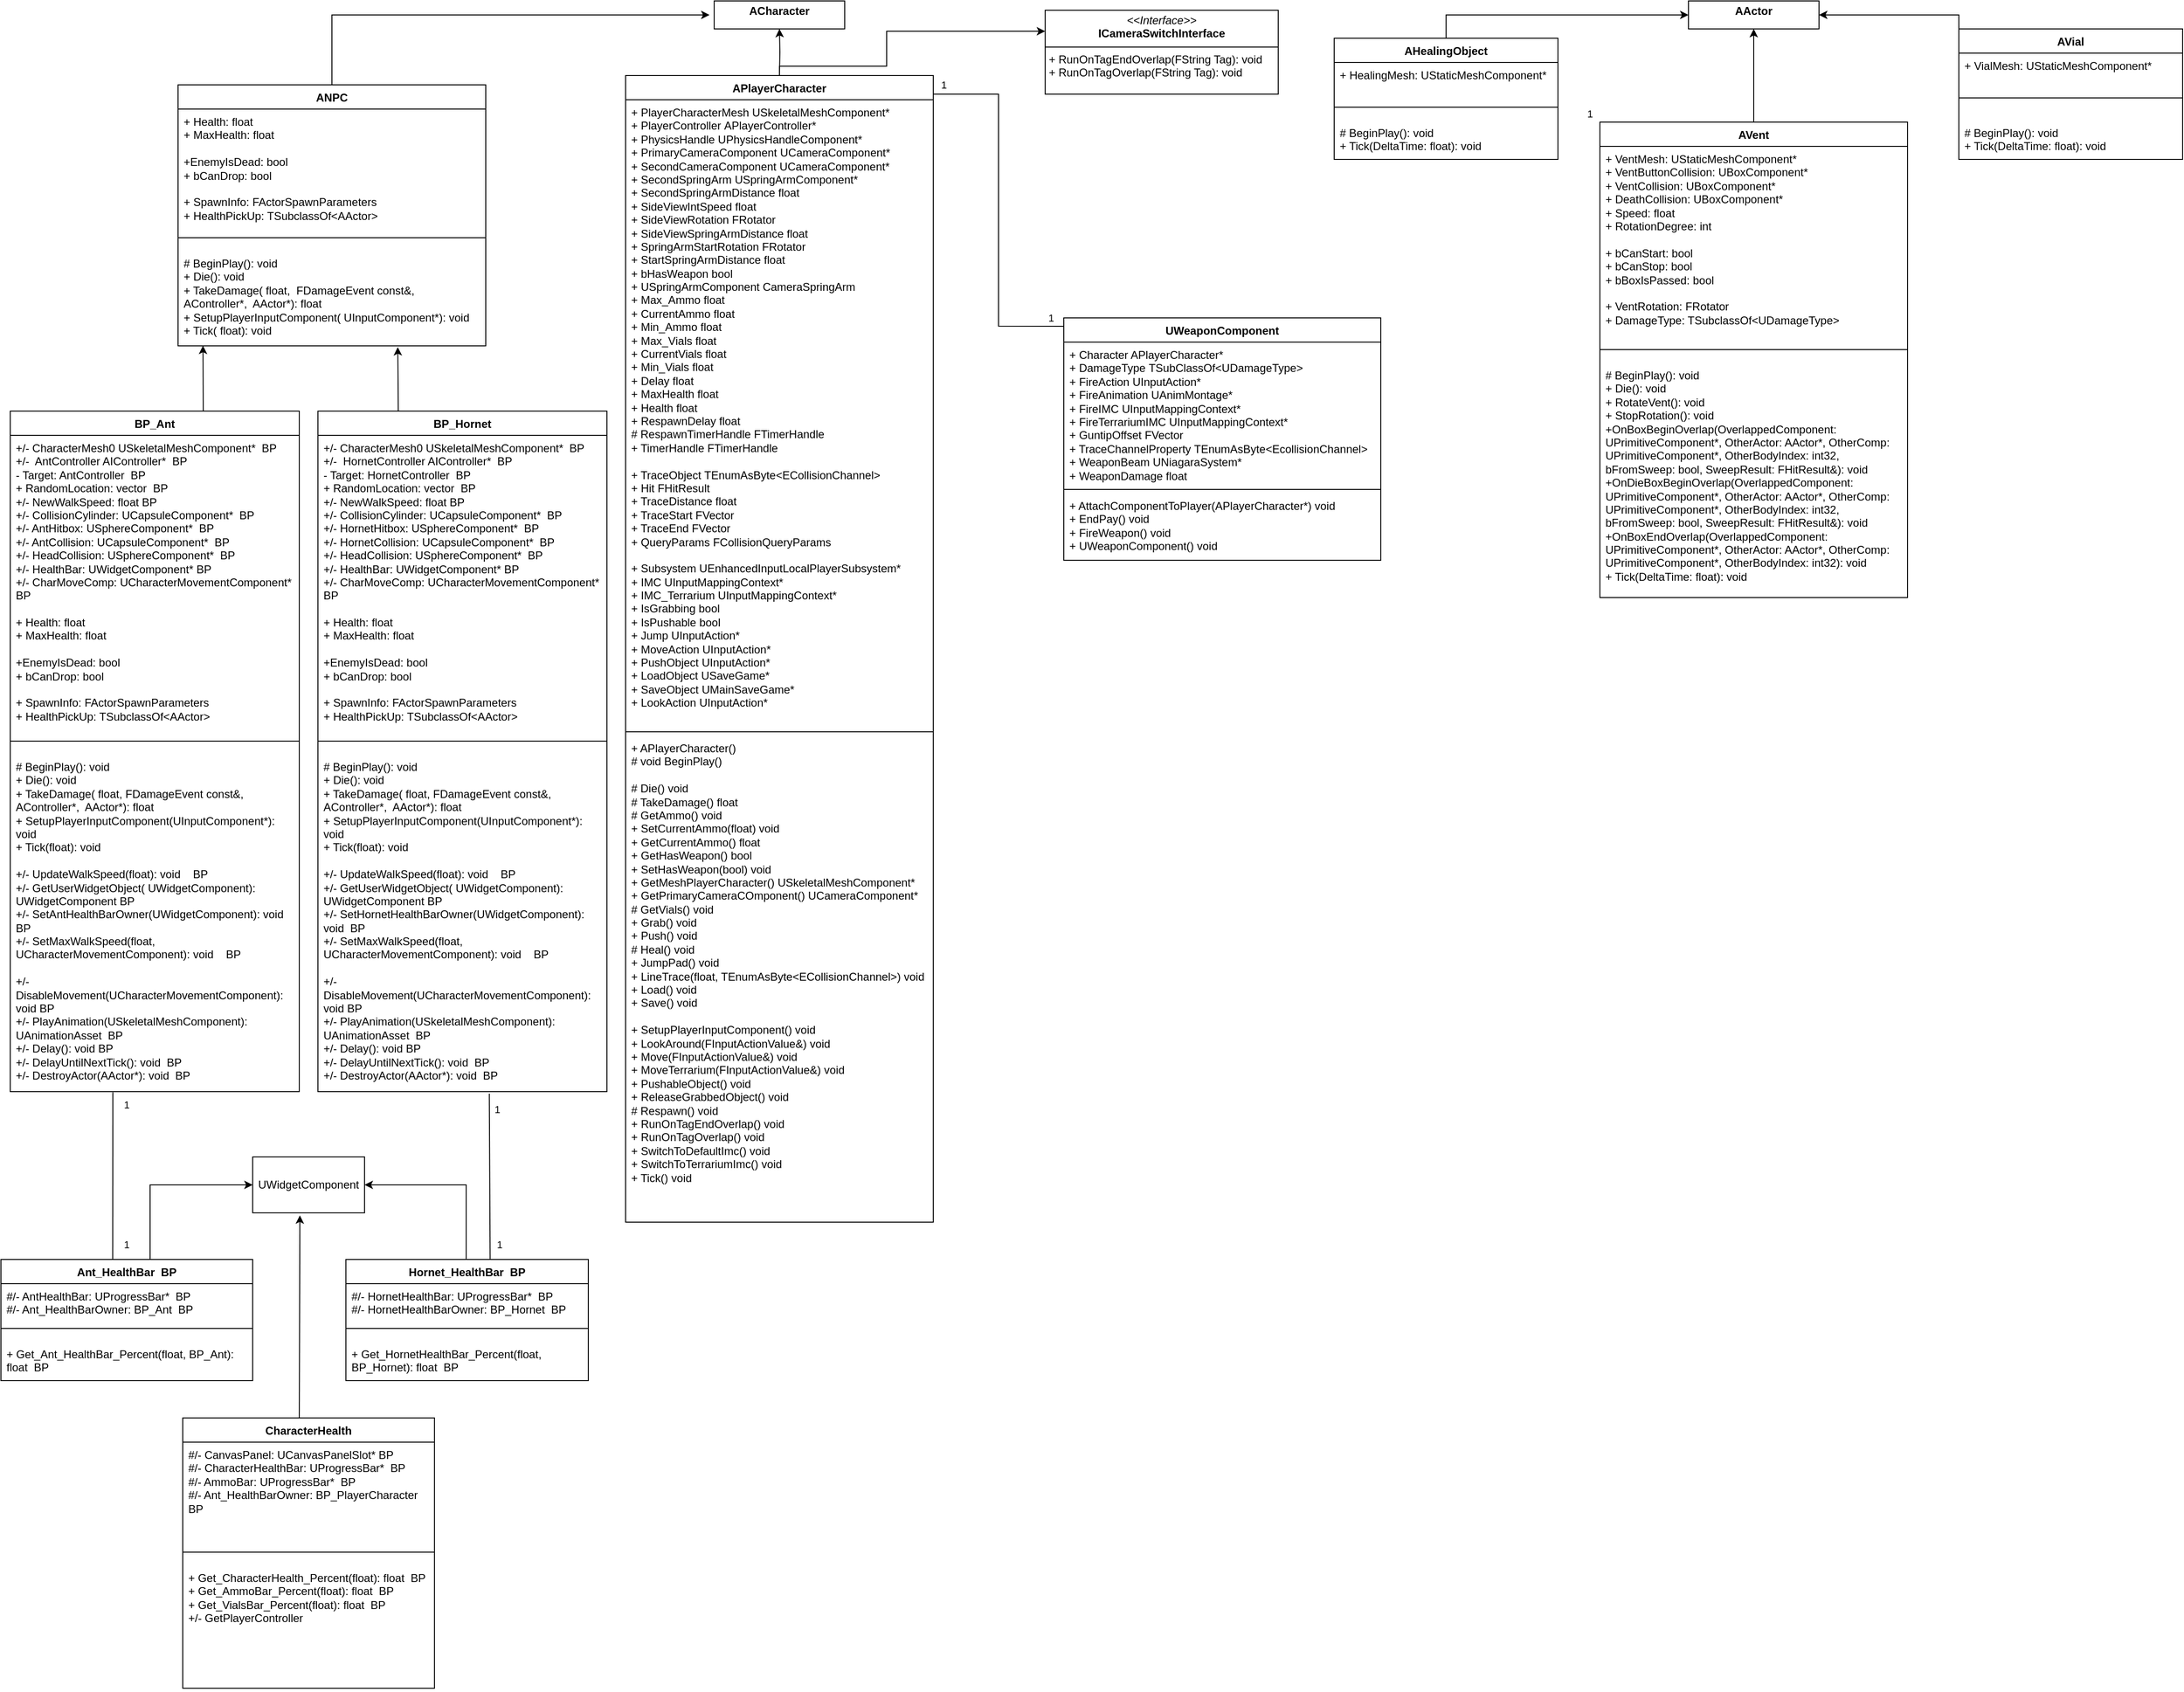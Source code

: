 <mxfile version="24.4.0" type="github">
  <diagram name="Page-1" id="zdgaAKbWMqd8TMpTbGGf">
    <mxGraphModel dx="1105" dy="603" grid="1" gridSize="10" guides="1" tooltips="1" connect="1" arrows="1" fold="1" page="1" pageScale="1" pageWidth="2000" pageHeight="4000" math="0" shadow="0">
      <root>
        <mxCell id="0" />
        <mxCell id="1" parent="0" />
        <mxCell id="l-8PWlTFrOlijLcWu4DZ-17" style="edgeStyle=orthogonalEdgeStyle;rounded=0;orthogonalLoop=1;jettySize=auto;html=1;entryX=0.5;entryY=1;entryDx=0;entryDy=0;" parent="1" target="l-8PWlTFrOlijLcWu4DZ-18" edge="1">
          <mxGeometry relative="1" as="geometry">
            <mxPoint x="890" y="100" as="targetPoint" />
            <Array as="points" />
            <mxPoint x="835" y="120" as="sourcePoint" />
          </mxGeometry>
        </mxCell>
        <mxCell id="l-8PWlTFrOlijLcWu4DZ-6" value="UWeaponComponent" style="swimlane;fontStyle=1;align=center;verticalAlign=top;childLayout=stackLayout;horizontal=1;startSize=26;horizontalStack=0;resizeParent=1;resizeParentMax=0;resizeLast=0;collapsible=1;marginBottom=0;whiteSpace=wrap;html=1;" parent="1" vertex="1">
          <mxGeometry x="1140" y="380" width="340" height="260" as="geometry" />
        </mxCell>
        <mxCell id="l-8PWlTFrOlijLcWu4DZ-7" value="+ Character APlayerCharacter*&amp;nbsp;&lt;div&gt;+ DamageType&amp;nbsp;&lt;span style=&quot;background-color: initial;&quot;&gt;TSubClassOf&amp;lt;UDamageType&amp;gt;&lt;/span&gt;&lt;span style=&quot;background-color: initial;&quot;&gt;&amp;nbsp;&lt;/span&gt;&lt;/div&gt;&lt;div&gt;+ FireAction UInputAction*&amp;nbsp;&lt;br&gt;&lt;div&gt;+ FireAnimation&amp;nbsp;&lt;span style=&quot;background-color: initial;&quot;&gt;UAnimMontage*&lt;/span&gt;&lt;span style=&quot;background-color: initial;&quot;&gt;&amp;nbsp;&lt;/span&gt;&lt;/div&gt;&lt;/div&gt;&lt;div&gt;+ FireIMC&amp;nbsp;&lt;span style=&quot;background-color: initial;&quot;&gt;UInputMappingContext*&lt;/span&gt;&lt;span style=&quot;background-color: initial;&quot;&gt;&amp;nbsp;&lt;/span&gt;&lt;/div&gt;&lt;div&gt;+ FireTerrariumIMC&amp;nbsp;&lt;span style=&quot;background-color: initial;&quot;&gt;UInputMappingContext*&lt;/span&gt;&lt;span style=&quot;background-color: initial;&quot;&gt;&amp;nbsp;&lt;/span&gt;&lt;/div&gt;&lt;div&gt;+ GuntipOffset&amp;nbsp;&lt;span style=&quot;background-color: initial;&quot;&gt;FVector&lt;/span&gt;&lt;span style=&quot;background-color: initial;&quot;&gt;&amp;nbsp;&lt;/span&gt;&lt;/div&gt;&lt;div&gt;+ TraceChannelProperty&amp;nbsp;&lt;span style=&quot;background-color: initial;&quot;&gt;TEnumAsByte&amp;lt;EcollisionChannel&amp;gt;&lt;/span&gt;&lt;span style=&quot;background-color: initial;&quot;&gt;&amp;nbsp;&lt;/span&gt;&lt;/div&gt;&lt;div&gt;+ WeaponBeam&amp;nbsp;&lt;span style=&quot;background-color: initial;&quot;&gt;UNiagaraSystem*&lt;/span&gt;&lt;/div&gt;&lt;div&gt;+ WeaponDamage&amp;nbsp;&lt;span style=&quot;background-color: initial;&quot;&gt;float&lt;/span&gt;&lt;/div&gt;" style="text;strokeColor=none;fillColor=none;align=left;verticalAlign=top;spacingLeft=4;spacingRight=4;overflow=hidden;rotatable=0;points=[[0,0.5],[1,0.5]];portConstraint=eastwest;whiteSpace=wrap;html=1;" parent="l-8PWlTFrOlijLcWu4DZ-6" vertex="1">
          <mxGeometry y="26" width="340" height="154" as="geometry" />
        </mxCell>
        <mxCell id="l-8PWlTFrOlijLcWu4DZ-8" value="" style="line;strokeWidth=1;fillColor=none;align=left;verticalAlign=middle;spacingTop=-1;spacingLeft=3;spacingRight=3;rotatable=0;labelPosition=right;points=[];portConstraint=eastwest;strokeColor=inherit;" parent="l-8PWlTFrOlijLcWu4DZ-6" vertex="1">
          <mxGeometry y="180" width="340" height="8" as="geometry" />
        </mxCell>
        <mxCell id="l-8PWlTFrOlijLcWu4DZ-9" value="+ AttachComponentToPlayer(APlayerCharacter*) void&amp;nbsp;&lt;div&gt;+ EndPay()&amp;nbsp;&lt;span style=&quot;background-color: initial;&quot;&gt;void&lt;/span&gt;&lt;span style=&quot;background-color: initial;&quot;&gt;&amp;nbsp;&lt;/span&gt;&lt;/div&gt;&lt;div&gt;+ FireWeapon()&amp;nbsp;&lt;span style=&quot;background-color: initial;&quot;&gt;void&lt;/span&gt;&lt;span style=&quot;background-color: initial;&quot;&gt;&amp;nbsp;&lt;/span&gt;&lt;/div&gt;&lt;div&gt;+ UWeaponComponent()&lt;span style=&quot;background-color: initial;&quot;&gt;&amp;nbsp;&lt;/span&gt;&lt;span style=&quot;background-color: initial;&quot;&gt;void&lt;/span&gt;&lt;/div&gt;" style="text;strokeColor=none;fillColor=none;align=left;verticalAlign=top;spacingLeft=4;spacingRight=4;overflow=hidden;rotatable=0;points=[[0,0.5],[1,0.5]];portConstraint=eastwest;whiteSpace=wrap;html=1;" parent="l-8PWlTFrOlijLcWu4DZ-6" vertex="1">
          <mxGeometry y="188" width="340" height="72" as="geometry" />
        </mxCell>
        <mxCell id="l-8PWlTFrOlijLcWu4DZ-10" style="edgeStyle=orthogonalEdgeStyle;rounded=0;orthogonalLoop=1;jettySize=auto;html=1;endArrow=none;endFill=0;" parent="1" edge="1">
          <mxGeometry relative="1" as="geometry">
            <mxPoint x="1140" y="388.947" as="sourcePoint" />
            <mxPoint x="1000" y="130" as="targetPoint" />
            <Array as="points">
              <mxPoint x="1070" y="389" />
              <mxPoint x="1070" y="140" />
              <mxPoint x="1000" y="140" />
            </Array>
          </mxGeometry>
        </mxCell>
        <mxCell id="l-8PWlTFrOlijLcWu4DZ-11" value="1" style="edgeLabel;html=1;align=center;verticalAlign=middle;resizable=0;points=[];" parent="l-8PWlTFrOlijLcWu4DZ-10" vertex="1" connectable="0">
          <mxGeometry x="-0.93" y="3" relative="1" as="geometry">
            <mxPoint y="-12" as="offset" />
          </mxGeometry>
        </mxCell>
        <mxCell id="l-8PWlTFrOlijLcWu4DZ-12" value="1" style="edgeLabel;html=1;align=center;verticalAlign=middle;resizable=0;points=[];" parent="l-8PWlTFrOlijLcWu4DZ-10" vertex="1" connectable="0">
          <mxGeometry x="0.914" y="2" relative="1" as="geometry">
            <mxPoint x="3" y="-12" as="offset" />
          </mxGeometry>
        </mxCell>
        <mxCell id="l-8PWlTFrOlijLcWu4DZ-15" value="&lt;p style=&quot;margin:0px;margin-top:4px;text-align:center;&quot;&gt;&lt;i&gt;&amp;lt;&amp;lt;Interface&amp;gt;&amp;gt;&lt;/i&gt;&lt;br&gt;&lt;b&gt;ICameraSwitchInterface&lt;/b&gt;&lt;/p&gt;&lt;hr size=&quot;1&quot; style=&quot;border-style:solid;&quot;&gt;&lt;p style=&quot;margin:0px;margin-left:4px;&quot;&gt;+ RunOnTagEndOverlap(FString Tag): void&lt;br&gt;+ RunOnTagOverlap(FString Tag): void&lt;/p&gt;" style="verticalAlign=top;align=left;overflow=fill;html=1;whiteSpace=wrap;" parent="1" vertex="1">
          <mxGeometry x="1120" y="50" width="250" height="90" as="geometry" />
        </mxCell>
        <mxCell id="l-8PWlTFrOlijLcWu4DZ-18" value="&lt;p style=&quot;margin:0px;margin-top:4px;text-align:center;&quot;&gt;&lt;b&gt;ACharacter&lt;/b&gt;&lt;/p&gt;&lt;div style=&quot;height:2px;&quot;&gt;&lt;/div&gt;" style="verticalAlign=top;align=left;overflow=fill;html=1;whiteSpace=wrap;" parent="1" vertex="1">
          <mxGeometry x="765" y="40" width="140" height="30" as="geometry" />
        </mxCell>
        <mxCell id="l-8PWlTFrOlijLcWu4DZ-13" style="edgeStyle=orthogonalEdgeStyle;rounded=0;orthogonalLoop=1;jettySize=auto;html=1;entryX=0;entryY=0.25;entryDx=0;entryDy=0;exitX=0.5;exitY=0;exitDx=0;exitDy=0;" parent="1" target="l-8PWlTFrOlijLcWu4DZ-15" edge="1">
          <mxGeometry relative="1" as="geometry">
            <mxPoint x="1150" y="720" as="targetPoint" />
            <Array as="points">
              <mxPoint x="835" y="110" />
              <mxPoint x="950" y="110" />
              <mxPoint x="950" y="73" />
            </Array>
            <mxPoint x="835" y="120" as="sourcePoint" />
          </mxGeometry>
        </mxCell>
        <mxCell id="J19v4T6y1fvecI04w9pI-1" value="ANPC" style="swimlane;fontStyle=1;align=center;verticalAlign=top;childLayout=stackLayout;horizontal=1;startSize=26;horizontalStack=0;resizeParent=1;resizeParentMax=0;resizeLast=0;collapsible=1;marginBottom=0;whiteSpace=wrap;html=1;" parent="1" vertex="1">
          <mxGeometry x="190" y="130" width="330" height="280" as="geometry" />
        </mxCell>
        <mxCell id="J19v4T6y1fvecI04w9pI-2" value="&lt;div&gt;&lt;span style=&quot;background-color: initial;&quot;&gt;+ Health: float&lt;/span&gt;&lt;br&gt;&lt;/div&gt;&lt;div&gt;+ Max&lt;span style=&quot;background-color: initial;&quot;&gt;Health: float&lt;/span&gt;&lt;/div&gt;&lt;div&gt;&lt;br&gt;&lt;/div&gt;&lt;div&gt;+EnemyIsDead: bool&lt;/div&gt;&lt;div&gt;+ bCanDrop: bool&lt;/div&gt;&lt;div&gt;&lt;br&gt;&lt;/div&gt;&lt;div&gt;&lt;span style=&quot;background-color: initial;&quot;&gt;+ SpawnInfo: FActorSpawnParameters&lt;/span&gt;&lt;br&gt;&lt;/div&gt;&lt;div&gt;&lt;span style=&quot;background-color: initial;&quot;&gt;+ HealthPickUp: TSubclassOf&amp;lt;AActor&amp;gt;&amp;nbsp;&lt;/span&gt;&lt;br&gt;&lt;/div&gt;&lt;div&gt;&lt;span style=&quot;background-color: initial;&quot;&gt;&lt;br&gt;&lt;/span&gt;&lt;/div&gt;&lt;div&gt;&lt;br&gt;&lt;/div&gt;" style="text;strokeColor=none;fillColor=none;align=left;verticalAlign=top;spacingLeft=4;spacingRight=4;overflow=hidden;rotatable=0;points=[[0,0.5],[1,0.5]];portConstraint=eastwest;whiteSpace=wrap;html=1;" parent="J19v4T6y1fvecI04w9pI-1" vertex="1">
          <mxGeometry y="26" width="330" height="124" as="geometry" />
        </mxCell>
        <mxCell id="J19v4T6y1fvecI04w9pI-3" value="" style="line;strokeWidth=1;fillColor=none;align=left;verticalAlign=middle;spacingTop=-1;spacingLeft=3;spacingRight=3;rotatable=0;labelPosition=right;points=[];portConstraint=eastwest;strokeColor=inherit;" parent="J19v4T6y1fvecI04w9pI-1" vertex="1">
          <mxGeometry y="150" width="330" height="28" as="geometry" />
        </mxCell>
        <mxCell id="J19v4T6y1fvecI04w9pI-4" value="&lt;div&gt;&lt;span style=&quot;background-color: initial;&quot;&gt;# BeginPlay(): void&lt;/span&gt;&lt;/div&gt;&lt;div&gt;+ Die(): void&lt;/div&gt;&lt;div&gt;+ TakeDamage( float,&amp;nbsp; FDamageEvent const&amp;amp;,&amp;nbsp; AController*,&amp;nbsp; AActor*): float&lt;/div&gt;&lt;div&gt;+ SetupPlayerInputComponent( UInputComponent*): void&lt;/div&gt;&lt;div&gt;+ Tick( float): void&lt;/div&gt;&lt;div&gt;&lt;br&gt;&lt;/div&gt;" style="text;strokeColor=none;fillColor=none;align=left;verticalAlign=top;spacingLeft=4;spacingRight=4;overflow=hidden;rotatable=0;points=[[0,0.5],[1,0.5]];portConstraint=eastwest;whiteSpace=wrap;html=1;" parent="J19v4T6y1fvecI04w9pI-1" vertex="1">
          <mxGeometry y="178" width="330" height="102" as="geometry" />
        </mxCell>
        <mxCell id="J19v4T6y1fvecI04w9pI-6" value="" style="endArrow=classic;html=1;rounded=0;exitX=0.5;exitY=0;exitDx=0;exitDy=0;" parent="1" source="J19v4T6y1fvecI04w9pI-1" edge="1">
          <mxGeometry width="50" height="50" relative="1" as="geometry">
            <mxPoint x="530" y="100" as="sourcePoint" />
            <mxPoint x="760" y="55" as="targetPoint" />
            <Array as="points">
              <mxPoint x="355" y="55" />
            </Array>
          </mxGeometry>
        </mxCell>
        <mxCell id="J19v4T6y1fvecI04w9pI-8" value="&lt;p style=&quot;margin:0px;margin-top:4px;text-align:center;&quot;&gt;&lt;b&gt;AActor&lt;/b&gt;&lt;/p&gt;" style="verticalAlign=top;align=left;overflow=fill;html=1;whiteSpace=wrap;" parent="1" vertex="1">
          <mxGeometry x="1810" y="40" width="140" height="30" as="geometry" />
        </mxCell>
        <mxCell id="J19v4T6y1fvecI04w9pI-10" value="AVent" style="swimlane;fontStyle=1;align=center;verticalAlign=top;childLayout=stackLayout;horizontal=1;startSize=26;horizontalStack=0;resizeParent=1;resizeParentMax=0;resizeLast=0;collapsible=1;marginBottom=0;whiteSpace=wrap;html=1;" parent="1" vertex="1">
          <mxGeometry x="1715" y="170" width="330" height="510" as="geometry" />
        </mxCell>
        <mxCell id="J19v4T6y1fvecI04w9pI-11" value="&lt;div&gt;&lt;span style=&quot;background-color: initial;&quot;&gt;+ VentMesh:&amp;nbsp;&lt;/span&gt;&lt;span style=&quot;background-color: initial;&quot;&gt;UStaticMeshComponent*&lt;/span&gt;&lt;/div&gt;&lt;div&gt;&lt;span style=&quot;background-color: initial;&quot;&gt;+ VentButtonCollision:&amp;nbsp;&lt;/span&gt;&lt;span style=&quot;background-color: initial;&quot;&gt;UBoxComponent*&lt;/span&gt;&lt;/div&gt;&lt;div&gt;&lt;span style=&quot;background-color: initial;&quot;&gt;+ VentCollision:&amp;nbsp;&lt;/span&gt;&lt;span style=&quot;background-color: initial;&quot;&gt;UBoxComponent*&lt;/span&gt;&lt;span style=&quot;background-color: initial;&quot;&gt;&lt;br&gt;&lt;/span&gt;&lt;/div&gt;&lt;div&gt;&lt;span style=&quot;background-color: initial;&quot;&gt;+ DeathCollision:&amp;nbsp;&lt;/span&gt;&lt;span style=&quot;background-color: initial;&quot;&gt;UBoxComponent*&lt;/span&gt;&lt;/div&gt;&lt;div&gt;+ Speed&lt;span style=&quot;background-color: initial;&quot;&gt;: float&lt;/span&gt;&lt;/div&gt;&lt;div&gt;&lt;span style=&quot;background-color: initial;&quot;&gt;+ RotationDegree: int&lt;/span&gt;&lt;/div&gt;&lt;div&gt;&lt;br&gt;&lt;/div&gt;&lt;div&gt;+ bCanStart: bool&lt;/div&gt;&lt;div&gt;+ bCanStop: bool&lt;/div&gt;&lt;div&gt;+ bBoxIsPassed: bool&lt;br&gt;&lt;/div&gt;&lt;div&gt;&lt;br&gt;&lt;/div&gt;&lt;div&gt;+ VentRotation: FRotator&lt;/div&gt;&lt;div&gt;+ DamageType: TSubclassOf&amp;lt;UDamageType&amp;gt;&amp;nbsp;&lt;/div&gt;&lt;div&gt;&lt;br&gt;&lt;/div&gt;" style="text;strokeColor=none;fillColor=none;align=left;verticalAlign=top;spacingLeft=4;spacingRight=4;overflow=hidden;rotatable=0;points=[[0,0.5],[1,0.5]];portConstraint=eastwest;whiteSpace=wrap;html=1;" parent="J19v4T6y1fvecI04w9pI-10" vertex="1">
          <mxGeometry y="26" width="330" height="204" as="geometry" />
        </mxCell>
        <mxCell id="J19v4T6y1fvecI04w9pI-12" value="" style="line;strokeWidth=1;fillColor=none;align=left;verticalAlign=middle;spacingTop=-1;spacingLeft=3;spacingRight=3;rotatable=0;labelPosition=right;points=[];portConstraint=eastwest;strokeColor=inherit;" parent="J19v4T6y1fvecI04w9pI-10" vertex="1">
          <mxGeometry y="230" width="330" height="28" as="geometry" />
        </mxCell>
        <mxCell id="J19v4T6y1fvecI04w9pI-13" value="&lt;div&gt;&lt;span style=&quot;background-color: initial;&quot;&gt;# BeginPlay(): void&lt;/span&gt;&lt;/div&gt;&lt;div&gt;+ Die(): void&lt;/div&gt;&lt;div&gt;+ RotateVent(): void&lt;br&gt;&lt;/div&gt;&lt;div&gt;+ StopRotation(): void&lt;br&gt;&lt;/div&gt;&lt;div&gt;+OnBoxBeginOverlap(OverlappedComponent: UPrimitiveComponent*, OtherActor: AActor*, OtherComp: UPrimitiveComponent*, OtherBodyIndex: int32, bFromSweep: bool, SweepResult: FHitResult&amp;amp;): void&lt;/div&gt;&lt;div&gt;+OnDieBoxBeginOverlap(OverlappedComponent: UPrimitiveComponent*, OtherActor: AActor*, OtherComp: UPrimitiveComponent*, OtherBodyIndex: int32, bFromSweep: bool, SweepResult: FHitResult&amp;amp;): void&lt;br&gt;&lt;/div&gt;&lt;div&gt;+OnBoxEndOverlap(OverlappedComponent: UPrimitiveComponent*, OtherActor: AActor*, OtherComp: UPrimitiveComponent*, OtherBodyIndex: int32): void&lt;br&gt;&lt;/div&gt;&lt;div&gt;+ Tick(DeltaTime: float): void&lt;/div&gt;" style="text;strokeColor=none;fillColor=none;align=left;verticalAlign=top;spacingLeft=4;spacingRight=4;overflow=hidden;rotatable=0;points=[[0,0.5],[1,0.5]];portConstraint=eastwest;whiteSpace=wrap;html=1;" parent="J19v4T6y1fvecI04w9pI-10" vertex="1">
          <mxGeometry y="258" width="330" height="252" as="geometry" />
        </mxCell>
        <mxCell id="J19v4T6y1fvecI04w9pI-14" value="" style="endArrow=classic;html=1;rounded=0;entryX=0.5;entryY=1;entryDx=0;entryDy=0;exitX=0.5;exitY=0;exitDx=0;exitDy=0;" parent="1" source="J19v4T6y1fvecI04w9pI-10" target="J19v4T6y1fvecI04w9pI-8" edge="1">
          <mxGeometry width="50" height="50" relative="1" as="geometry">
            <mxPoint x="1790" y="120" as="sourcePoint" />
            <mxPoint x="940" y="420" as="targetPoint" />
          </mxGeometry>
        </mxCell>
        <mxCell id="J19v4T6y1fvecI04w9pI-15" value="" style="endArrow=classic;html=1;rounded=0;entryX=0;entryY=0.5;entryDx=0;entryDy=0;exitX=0.5;exitY=0;exitDx=0;exitDy=0;" parent="1" source="J19v4T6y1fvecI04w9pI-17" target="J19v4T6y1fvecI04w9pI-8" edge="1">
          <mxGeometry width="50" height="50" relative="1" as="geometry">
            <mxPoint x="1570" y="160" as="sourcePoint" />
            <mxPoint x="1740" y="310" as="targetPoint" />
            <Array as="points">
              <mxPoint x="1550" y="55" />
            </Array>
          </mxGeometry>
        </mxCell>
        <mxCell id="J19v4T6y1fvecI04w9pI-17" value="AHealingObject" style="swimlane;fontStyle=1;align=center;verticalAlign=top;childLayout=stackLayout;horizontal=1;startSize=26;horizontalStack=0;resizeParent=1;resizeParentMax=0;resizeLast=0;collapsible=1;marginBottom=0;whiteSpace=wrap;html=1;" parent="1" vertex="1">
          <mxGeometry x="1430" y="80" width="240" height="130" as="geometry" />
        </mxCell>
        <mxCell id="J19v4T6y1fvecI04w9pI-18" value="&lt;div&gt;&lt;span style=&quot;background-color: initial;&quot;&gt;+ HealingMesh:&amp;nbsp;&lt;/span&gt;&lt;span style=&quot;background-color: initial;&quot;&gt;UStaticMeshComponent*&lt;/span&gt;&lt;/div&gt;&lt;div&gt;&lt;span style=&quot;background-color: initial;&quot;&gt;&amp;nbsp;&lt;/span&gt;&lt;/div&gt;&lt;div&gt;&lt;br&gt;&lt;/div&gt;&lt;div&gt;&lt;br&gt;&lt;/div&gt;" style="text;strokeColor=none;fillColor=none;align=left;verticalAlign=top;spacingLeft=4;spacingRight=4;overflow=hidden;rotatable=0;points=[[0,0.5],[1,0.5]];portConstraint=eastwest;whiteSpace=wrap;html=1;" parent="J19v4T6y1fvecI04w9pI-17" vertex="1">
          <mxGeometry y="26" width="240" height="34" as="geometry" />
        </mxCell>
        <mxCell id="J19v4T6y1fvecI04w9pI-19" value="" style="line;strokeWidth=1;fillColor=none;align=left;verticalAlign=middle;spacingTop=-1;spacingLeft=3;spacingRight=3;rotatable=0;labelPosition=right;points=[];portConstraint=eastwest;strokeColor=inherit;" parent="J19v4T6y1fvecI04w9pI-17" vertex="1">
          <mxGeometry y="60" width="240" height="28" as="geometry" />
        </mxCell>
        <mxCell id="J19v4T6y1fvecI04w9pI-20" value="&lt;div&gt;&lt;span style=&quot;background-color: initial;&quot;&gt;# BeginPlay(): void&lt;/span&gt;&lt;/div&gt;&lt;div&gt;+ Tick(DeltaTime: float): void&lt;/div&gt;" style="text;strokeColor=none;fillColor=none;align=left;verticalAlign=top;spacingLeft=4;spacingRight=4;overflow=hidden;rotatable=0;points=[[0,0.5],[1,0.5]];portConstraint=eastwest;whiteSpace=wrap;html=1;" parent="J19v4T6y1fvecI04w9pI-17" vertex="1">
          <mxGeometry y="88" width="240" height="42" as="geometry" />
        </mxCell>
        <mxCell id="J19v4T6y1fvecI04w9pI-22" value="1" style="edgeLabel;html=1;align=center;verticalAlign=middle;resizable=0;points=[];" parent="1" vertex="1" connectable="0">
          <mxGeometry x="1630.005" y="240.002" as="geometry">
            <mxPoint x="74" y="-79" as="offset" />
          </mxGeometry>
        </mxCell>
        <mxCell id="rLvogrCwxNl-othwZs6G-1" value="AVial" style="swimlane;fontStyle=1;align=center;verticalAlign=top;childLayout=stackLayout;horizontal=1;startSize=26;horizontalStack=0;resizeParent=1;resizeParentMax=0;resizeLast=0;collapsible=1;marginBottom=0;whiteSpace=wrap;html=1;" parent="1" vertex="1">
          <mxGeometry x="2100" y="70" width="240" height="140" as="geometry" />
        </mxCell>
        <mxCell id="rLvogrCwxNl-othwZs6G-2" value="&lt;div&gt;&lt;span style=&quot;background-color: initial;&quot;&gt;+ VialMesh:&amp;nbsp;&lt;/span&gt;&lt;span style=&quot;background-color: initial;&quot;&gt;UStaticMeshComponent*&lt;/span&gt;&lt;/div&gt;&lt;div&gt;&lt;span style=&quot;background-color: initial;&quot;&gt;&amp;nbsp;&lt;/span&gt;&lt;/div&gt;&lt;div&gt;&lt;br&gt;&lt;/div&gt;&lt;div&gt;&lt;br&gt;&lt;/div&gt;" style="text;strokeColor=none;fillColor=none;align=left;verticalAlign=top;spacingLeft=4;spacingRight=4;overflow=hidden;rotatable=0;points=[[0,0.5],[1,0.5]];portConstraint=eastwest;whiteSpace=wrap;html=1;" parent="rLvogrCwxNl-othwZs6G-1" vertex="1">
          <mxGeometry y="26" width="240" height="24" as="geometry" />
        </mxCell>
        <mxCell id="rLvogrCwxNl-othwZs6G-3" value="" style="line;strokeWidth=1;fillColor=none;align=left;verticalAlign=middle;spacingTop=-1;spacingLeft=3;spacingRight=3;rotatable=0;labelPosition=right;points=[];portConstraint=eastwest;strokeColor=inherit;" parent="rLvogrCwxNl-othwZs6G-1" vertex="1">
          <mxGeometry y="50" width="240" height="48" as="geometry" />
        </mxCell>
        <mxCell id="rLvogrCwxNl-othwZs6G-4" value="&lt;div&gt;&lt;span style=&quot;background-color: initial;&quot;&gt;# BeginPlay(): void&lt;/span&gt;&lt;/div&gt;&lt;div&gt;+ Tick(DeltaTime: float): void&lt;/div&gt;" style="text;strokeColor=none;fillColor=none;align=left;verticalAlign=top;spacingLeft=4;spacingRight=4;overflow=hidden;rotatable=0;points=[[0,0.5],[1,0.5]];portConstraint=eastwest;whiteSpace=wrap;html=1;" parent="rLvogrCwxNl-othwZs6G-1" vertex="1">
          <mxGeometry y="98" width="240" height="42" as="geometry" />
        </mxCell>
        <mxCell id="rLvogrCwxNl-othwZs6G-5" value="" style="endArrow=classic;html=1;rounded=0;entryX=1;entryY=0.5;entryDx=0;entryDy=0;exitX=0;exitY=0;exitDx=0;exitDy=0;" parent="1" source="rLvogrCwxNl-othwZs6G-1" target="J19v4T6y1fvecI04w9pI-8" edge="1">
          <mxGeometry width="50" height="50" relative="1" as="geometry">
            <mxPoint x="2000" y="67.5" as="sourcePoint" />
            <mxPoint x="2260" y="42.5" as="targetPoint" />
            <Array as="points">
              <mxPoint x="2100" y="55" />
            </Array>
          </mxGeometry>
        </mxCell>
        <mxCell id="ZGs6x3_PHytGy2VI0v85-1" value="APlayerCharacter" style="swimlane;fontStyle=1;align=center;verticalAlign=top;childLayout=stackLayout;horizontal=1;startSize=26;horizontalStack=0;resizeParent=1;resizeParentMax=0;resizeLast=0;collapsible=1;marginBottom=0;whiteSpace=wrap;html=1;" parent="1" vertex="1">
          <mxGeometry x="670" y="120" width="330" height="1230" as="geometry" />
        </mxCell>
        <mxCell id="ZGs6x3_PHytGy2VI0v85-2" value="&lt;div&gt;&lt;span style=&quot;background-color: initial;&quot;&gt;+ PlayerCharacterMesh&amp;nbsp;&lt;/span&gt;&lt;span style=&quot;background-color: initial;&quot;&gt;USkeletalMeshComponent*&lt;/span&gt;&lt;span style=&quot;background-color: initial;&quot;&gt;&amp;nbsp;&lt;/span&gt;&lt;/div&gt;&lt;div&gt;&lt;span style=&quot;background-color: initial;&quot;&gt;+ PlayerController&amp;nbsp;&lt;/span&gt;&lt;span style=&quot;background-color: initial;&quot;&gt;APlayerController*&lt;/span&gt;&lt;span style=&quot;background-color: initial;&quot;&gt;&amp;nbsp;&lt;/span&gt;&lt;/div&gt;&lt;div&gt;+ PhysicsHandle&amp;nbsp;&lt;span style=&quot;background-color: initial;&quot;&gt;UPhysicsHandleComponent*&lt;/span&gt;&lt;span style=&quot;background-color: initial;&quot;&gt;&amp;nbsp;&lt;/span&gt;&lt;/div&gt;&lt;div&gt;+ PrimaryCameraComponent&amp;nbsp;&lt;span style=&quot;background-color: initial;&quot;&gt;UCameraComponent*&lt;/span&gt;&lt;span style=&quot;background-color: initial;&quot;&gt;&amp;nbsp;&lt;/span&gt;&lt;/div&gt;&lt;div&gt;+ SecondCameraComponent&amp;nbsp;&lt;span style=&quot;background-color: initial;&quot;&gt;UCameraComponent*&lt;/span&gt;&lt;span style=&quot;background-color: initial;&quot;&gt;&amp;nbsp;&lt;/span&gt;&lt;/div&gt;&lt;div&gt;+ SecondSpringArm&amp;nbsp;&lt;span style=&quot;background-color: initial;&quot;&gt;USpringArmComponent*&lt;/span&gt;&lt;span style=&quot;background-color: initial;&quot;&gt;&amp;nbsp;&lt;/span&gt;&lt;/div&gt;&lt;div&gt;+ SecondSpringArmDistance float&lt;/div&gt;&lt;div&gt;+ SideViewIntSpeed float&lt;/div&gt;&lt;div&gt;+ SideViewRotation FRotator&lt;/div&gt;&lt;div&gt;+ SideViewSpringArmDistance float&lt;/div&gt;&lt;div&gt;+ SpringArmStartRotation FRotator&lt;/div&gt;&lt;div&gt;+ StartSpringArmDistance float&lt;/div&gt;&lt;span style=&quot;background-color: initial;&quot;&gt;+ bHasWeapon bool&lt;/span&gt;&lt;div&gt;+ USpringArmComponent CameraSpringArm&lt;/div&gt;&lt;div&gt;+ Max_Ammo float&lt;/div&gt;&lt;div&gt;+ CurrentAmmo float&lt;/div&gt;&lt;div&gt;+ Min_Ammo float&lt;/div&gt;&lt;div&gt;&lt;div&gt;+ Max_Vials float&lt;/div&gt;&lt;div&gt;+ CurrentVials float&lt;/div&gt;&lt;/div&gt;&lt;div&gt;+ Min_Vials float&lt;/div&gt;&lt;div&gt;+ Delay float&lt;/div&gt;&lt;div&gt;+ MaxHealth float&lt;/div&gt;&lt;div&gt;+ Health float&lt;/div&gt;&lt;div&gt;+ RespawnDelay float&lt;/div&gt;&lt;div&gt;# RespawnTimerHandle&amp;nbsp;&lt;span style=&quot;background-color: initial;&quot;&gt;FTimerHandle&lt;/span&gt;&lt;/div&gt;&lt;div&gt;+ TimerHandle&amp;nbsp;&lt;span style=&quot;background-color: initial;&quot;&gt;FTimerHandle&lt;/span&gt;&lt;span style=&quot;background-color: initial;&quot;&gt;&amp;nbsp;&lt;/span&gt;&lt;/div&gt;&lt;div&gt;&lt;br&gt;&lt;/div&gt;&lt;div&gt;+ TraceObject&amp;nbsp;&lt;span style=&quot;background-color: initial;&quot;&gt;TEnumAsByte&amp;lt;ECollisionChannel&amp;gt;&lt;/span&gt;&lt;/div&gt;&lt;div&gt;+ Hit&amp;nbsp;&lt;span style=&quot;background-color: initial;&quot;&gt;FHitResult&lt;/span&gt;&lt;span style=&quot;background-color: initial;&quot;&gt;&amp;nbsp;&lt;/span&gt;&lt;/div&gt;&lt;div&gt;+ TraceDistance&amp;nbsp;&lt;span style=&quot;background-color: initial;&quot;&gt;float&lt;/span&gt;&lt;span style=&quot;background-color: initial;&quot;&gt;&amp;nbsp;&lt;/span&gt;&lt;/div&gt;&lt;div&gt;+ TraceStart&amp;nbsp;&lt;span style=&quot;background-color: initial;&quot;&gt;FVector&lt;/span&gt;&lt;span style=&quot;background-color: initial;&quot;&gt;&amp;nbsp;&lt;/span&gt;&lt;/div&gt;&lt;div&gt;+ TraceEnd&amp;nbsp;&lt;span style=&quot;background-color: initial;&quot;&gt;FVector&lt;/span&gt;&lt;span style=&quot;background-color: initial;&quot;&gt;&amp;nbsp;&lt;/span&gt;&lt;/div&gt;&lt;div&gt;+ QueryParams&amp;nbsp;&lt;span style=&quot;background-color: initial;&quot;&gt;FCollisionQueryParams&lt;/span&gt;&lt;span style=&quot;background-color: initial;&quot;&gt;&amp;nbsp;&lt;/span&gt;&lt;/div&gt;&lt;div&gt;&lt;br&gt;&lt;/div&gt;&lt;div&gt;+ Subsystem U&lt;span style=&quot;background-color: initial;&quot;&gt;EnhancedInputLocalPlayerSubsystem*&lt;/span&gt;&lt;span style=&quot;background-color: initial;&quot;&gt;&amp;nbsp;&lt;/span&gt;&lt;/div&gt;&lt;div&gt;+ IMC&amp;nbsp;&lt;span style=&quot;background-color: initial;&quot;&gt;UInputMappingContext*&lt;/span&gt;&lt;span style=&quot;background-color: initial;&quot;&gt;&amp;nbsp;&lt;/span&gt;&lt;/div&gt;&lt;div&gt;+ IMC_Terrarium&lt;span style=&quot;background-color: initial;&quot;&gt;&amp;nbsp;&lt;/span&gt;&lt;span style=&quot;background-color: initial;&quot;&gt;UInputMappingContext*&lt;/span&gt;&lt;span style=&quot;background-color: initial;&quot;&gt;&amp;nbsp;&lt;/span&gt;&lt;/div&gt;&lt;div&gt;+ IsGrabbing&amp;nbsp;&lt;span style=&quot;background-color: initial;&quot;&gt;bool&lt;/span&gt;&lt;span style=&quot;background-color: initial;&quot;&gt;&amp;nbsp;&lt;/span&gt;&lt;/div&gt;&lt;div&gt;+ IsPushable&amp;nbsp;&lt;span style=&quot;background-color: initial;&quot;&gt;bool&lt;/span&gt;&lt;span style=&quot;background-color: initial;&quot;&gt;&amp;nbsp;&lt;/span&gt;&lt;/div&gt;&lt;div&gt;+ Jump&amp;nbsp;&lt;span style=&quot;background-color: initial;&quot;&gt;UInputAction*&lt;/span&gt;&lt;span style=&quot;background-color: initial;&quot;&gt;&amp;nbsp;&lt;/span&gt;&lt;/div&gt;&lt;div&gt;+ MoveAction&amp;nbsp;&lt;span style=&quot;background-color: initial;&quot;&gt;UInputAction*&lt;/span&gt;&lt;span style=&quot;background-color: initial;&quot;&gt;&amp;nbsp;&lt;/span&gt;&lt;/div&gt;&lt;div&gt;+ PushObject&amp;nbsp;&lt;span style=&quot;background-color: initial;&quot;&gt;UInputAction*&lt;/span&gt;&lt;span style=&quot;background-color: initial;&quot;&gt;&amp;nbsp;&lt;/span&gt;&lt;/div&gt;&lt;div&gt;+ LoadObject&amp;nbsp;&lt;span style=&quot;background-color: initial;&quot;&gt;USaveGame*&lt;/span&gt;&lt;span style=&quot;background-color: initial;&quot;&gt;&amp;nbsp;&lt;/span&gt;&lt;/div&gt;&lt;div&gt;+ SaveObject&amp;nbsp;&lt;span style=&quot;background-color: initial;&quot;&gt;UMainSaveGame*&lt;/span&gt;&lt;span style=&quot;background-color: initial;&quot;&gt;&amp;nbsp;&lt;/span&gt;&lt;/div&gt;&lt;div&gt;+ LookAction&lt;span style=&quot;background-color: initial;&quot;&gt;&amp;nbsp;&lt;/span&gt;&lt;span style=&quot;background-color: initial;&quot;&gt;UInputAction*&lt;/span&gt;&lt;span style=&quot;background-color: initial;&quot;&gt;&amp;nbsp;&lt;/span&gt;&lt;/div&gt;&lt;div&gt;&lt;br&gt;&lt;/div&gt;" style="text;strokeColor=none;fillColor=none;align=left;verticalAlign=top;spacingLeft=4;spacingRight=4;overflow=hidden;rotatable=0;points=[[0,0.5],[1,0.5]];portConstraint=eastwest;whiteSpace=wrap;html=1;" parent="ZGs6x3_PHytGy2VI0v85-1" vertex="1">
          <mxGeometry y="26" width="330" height="674" as="geometry" />
        </mxCell>
        <mxCell id="ZGs6x3_PHytGy2VI0v85-3" value="" style="line;strokeWidth=1;fillColor=none;align=left;verticalAlign=middle;spacingTop=-1;spacingLeft=3;spacingRight=3;rotatable=0;labelPosition=right;points=[];portConstraint=eastwest;strokeColor=inherit;" parent="ZGs6x3_PHytGy2VI0v85-1" vertex="1">
          <mxGeometry y="700" width="330" height="8" as="geometry" />
        </mxCell>
        <mxCell id="ZGs6x3_PHytGy2VI0v85-4" value="&lt;div&gt;+ APlayerCharacter()&lt;/div&gt;&lt;div&gt;# void BeginPlay()&lt;/div&gt;&lt;div&gt;&lt;br&gt;&lt;/div&gt;&lt;div&gt;# Die()&amp;nbsp;&lt;span style=&quot;background-color: initial;&quot;&gt;void&lt;/span&gt;&lt;span style=&quot;background-color: initial;&quot;&gt;&amp;nbsp;&lt;/span&gt;&lt;/div&gt;&lt;div&gt;# TakeDamage()&amp;nbsp;&lt;span style=&quot;background-color: initial;&quot;&gt;float&lt;/span&gt;&lt;span style=&quot;background-color: initial;&quot;&gt;&amp;nbsp;&lt;/span&gt;&lt;/div&gt;&lt;div&gt;# GetAmmo()&amp;nbsp;&lt;span style=&quot;background-color: initial;&quot;&gt;void&lt;/span&gt;&lt;span style=&quot;background-color: initial;&quot;&gt;&amp;nbsp;&lt;/span&gt;&lt;/div&gt;&lt;div&gt;&lt;span style=&quot;background-color: initial;&quot;&gt;+ SetCurrentAmmo(float) void&lt;/span&gt;&lt;/div&gt;&lt;div&gt;&lt;span style=&quot;background-color: initial;&quot;&gt;+ GetCurrentAmmo() float&lt;/span&gt;&lt;/div&gt;&lt;div&gt;+ GetHasWeapon()&amp;nbsp;&lt;span style=&quot;background-color: initial;&quot;&gt;bool&lt;/span&gt;&lt;span style=&quot;background-color: initial;&quot;&gt;&amp;nbsp;&lt;/span&gt;&lt;/div&gt;&lt;div&gt;+ SetHasWeapon(bool)&amp;nbsp;&lt;span style=&quot;background-color: initial;&quot;&gt;void&lt;/span&gt;&lt;span style=&quot;background-color: initial;&quot;&gt;&amp;nbsp;&lt;/span&gt;&lt;/div&gt;&lt;div&gt;+ GetMeshPlayerCharacter()&amp;nbsp;&lt;span style=&quot;background-color: initial;&quot;&gt;USkeletalMeshComponent*&lt;/span&gt;&lt;span style=&quot;background-color: initial;&quot;&gt;&amp;nbsp;&lt;/span&gt;&lt;/div&gt;&lt;div&gt;+ GetPrimaryCameraCOmponent()&amp;nbsp;&lt;span style=&quot;background-color: initial;&quot;&gt;UCameraComponent*&lt;/span&gt;&lt;span style=&quot;background-color: initial;&quot;&gt;&amp;nbsp;&lt;/span&gt;&lt;/div&gt;&lt;div&gt;# GetVials()&amp;nbsp;&lt;span style=&quot;background-color: initial;&quot;&gt;void&lt;/span&gt;&lt;span style=&quot;background-color: initial;&quot;&gt;&amp;nbsp;&lt;/span&gt;&lt;/div&gt;&lt;div&gt;+ Grab()&amp;nbsp;&lt;span style=&quot;background-color: initial;&quot;&gt;void&lt;/span&gt;&lt;span style=&quot;background-color: initial;&quot;&gt;&amp;nbsp;&lt;/span&gt;&lt;/div&gt;&lt;div&gt;+ Push()&amp;nbsp;&lt;span style=&quot;background-color: initial;&quot;&gt;void&lt;/span&gt;&lt;span style=&quot;background-color: initial;&quot;&gt;&amp;nbsp;&lt;/span&gt;&lt;/div&gt;&lt;div&gt;# Heal()&amp;nbsp;&lt;span style=&quot;background-color: initial;&quot;&gt;void&lt;/span&gt;&lt;span style=&quot;background-color: initial;&quot;&gt;&amp;nbsp;&lt;/span&gt;&lt;/div&gt;&lt;div&gt;+ JumpPad()&amp;nbsp;&lt;span style=&quot;background-color: initial;&quot;&gt;void&lt;/span&gt;&lt;span style=&quot;background-color: initial;&quot;&gt;&amp;nbsp;&lt;/span&gt;&lt;/div&gt;&lt;div&gt;+ LineTrace(float, TEnumAsByte&amp;lt;ECollisionChannel&amp;gt;)&amp;nbsp;&lt;span style=&quot;background-color: initial;&quot;&gt;void&lt;/span&gt;&lt;span style=&quot;background-color: initial;&quot;&gt;&amp;nbsp;&lt;/span&gt;&lt;/div&gt;&lt;div&gt;+ Load()&amp;nbsp;&lt;span style=&quot;background-color: initial;&quot;&gt;void&lt;/span&gt;&lt;span style=&quot;background-color: initial;&quot;&gt;&amp;nbsp;&lt;/span&gt;&lt;/div&gt;&lt;div&gt;+ Save()&amp;nbsp;&lt;span style=&quot;background-color: initial;&quot;&gt;void&lt;/span&gt;&lt;span style=&quot;background-color: initial;&quot;&gt;&amp;nbsp;&lt;/span&gt;&lt;/div&gt;&lt;div&gt;&lt;br&gt;&lt;/div&gt;&lt;div&gt;+ SetupPlayerInputComponent()&amp;nbsp;&lt;span style=&quot;background-color: initial;&quot;&gt;void&lt;/span&gt;&lt;/div&gt;&lt;div&gt;+ LookAround(FInputActionValue&amp;amp;)&amp;nbsp;&lt;span style=&quot;background-color: initial;&quot;&gt;void&lt;/span&gt;&lt;span style=&quot;background-color: initial;&quot;&gt;&amp;nbsp;&lt;/span&gt;&lt;/div&gt;&lt;div&gt;+ Move(FInputActionValue&amp;amp;)&amp;nbsp;&lt;span style=&quot;background-color: initial;&quot;&gt;void&lt;/span&gt;&lt;span style=&quot;background-color: initial;&quot;&gt;&amp;nbsp;&amp;nbsp;&lt;/span&gt;&lt;/div&gt;&lt;div&gt;&lt;span style=&quot;background-color: initial;&quot;&gt;+ MoveTerrarium(&lt;/span&gt;&lt;span style=&quot;background-color: initial;&quot;&gt;FInputActionValue&amp;amp;) void&lt;/span&gt;&lt;/div&gt;&lt;div&gt;+ PushableObject()&amp;nbsp;&lt;span style=&quot;background-color: initial;&quot;&gt;void&lt;/span&gt;&lt;span style=&quot;background-color: initial;&quot;&gt;&amp;nbsp;&lt;/span&gt;&lt;/div&gt;&lt;div&gt;+ ReleaseGrabbedObject()&amp;nbsp;&lt;span style=&quot;background-color: initial;&quot;&gt;void&lt;/span&gt;&lt;span style=&quot;background-color: initial;&quot;&gt;&amp;nbsp;&lt;/span&gt;&lt;/div&gt;&lt;div&gt;# Respawn()&amp;nbsp;&lt;span style=&quot;background-color: initial;&quot;&gt;void&lt;/span&gt;&lt;span style=&quot;background-color: initial;&quot;&gt;&amp;nbsp;&lt;/span&gt;&lt;/div&gt;&lt;div&gt;+ RunOnTagEndOverlap()&amp;nbsp;&lt;span style=&quot;background-color: initial;&quot;&gt;void&lt;/span&gt;&lt;span style=&quot;background-color: initial;&quot;&gt;&amp;nbsp;&lt;/span&gt;&lt;/div&gt;&lt;div&gt;+ RunOnTagOverlap()&amp;nbsp;&lt;span style=&quot;background-color: initial;&quot;&gt;void&lt;/span&gt;&lt;span style=&quot;background-color: initial;&quot;&gt;&amp;nbsp;&lt;/span&gt;&lt;/div&gt;&lt;div&gt;+ SwitchToDefaultImc()&amp;nbsp;&lt;span style=&quot;background-color: initial;&quot;&gt;void&lt;/span&gt;&lt;span style=&quot;background-color: initial;&quot;&gt;&amp;nbsp;&lt;/span&gt;&lt;/div&gt;&lt;div&gt;+ SwitchToTerrariumImc()&amp;nbsp;&lt;span style=&quot;background-color: initial;&quot;&gt;void&lt;/span&gt;&lt;span style=&quot;background-color: initial;&quot;&gt;&amp;nbsp;&lt;/span&gt;&lt;/div&gt;&lt;div&gt;+ Tick()&amp;nbsp;&lt;span style=&quot;background-color: initial;&quot;&gt;void&lt;/span&gt;&lt;span style=&quot;background-color: initial;&quot;&gt;&amp;nbsp;&lt;/span&gt;&lt;/div&gt;" style="text;strokeColor=none;fillColor=none;align=left;verticalAlign=top;spacingLeft=4;spacingRight=4;overflow=hidden;rotatable=0;points=[[0,0.5],[1,0.5]];portConstraint=eastwest;whiteSpace=wrap;html=1;" parent="ZGs6x3_PHytGy2VI0v85-1" vertex="1">
          <mxGeometry y="708" width="330" height="522" as="geometry" />
        </mxCell>
        <mxCell id="EcpB4iICE6naHUnbvn0D-1" value="BP_Ant" style="swimlane;fontStyle=1;align=center;verticalAlign=top;childLayout=stackLayout;horizontal=1;startSize=26;horizontalStack=0;resizeParent=1;resizeParentMax=0;resizeLast=0;collapsible=1;marginBottom=0;whiteSpace=wrap;html=1;" vertex="1" parent="1">
          <mxGeometry x="10" y="480" width="310" height="730" as="geometry" />
        </mxCell>
        <mxCell id="EcpB4iICE6naHUnbvn0D-2" value="&lt;div&gt;&lt;span style=&quot;background-color: initial;&quot;&gt;+/- CharacterMesh0 USkeletalMeshComponent*&amp;nbsp; BP&lt;/span&gt;&lt;/div&gt;&lt;div&gt;&lt;span style=&quot;background-color: initial;&quot;&gt;+/-&amp;nbsp; AntController AIController*&amp;nbsp; BP&lt;/span&gt;&lt;/div&gt;&lt;div&gt;&lt;div&gt;- Target: AntController&amp;nbsp; BP&lt;/div&gt;&lt;div&gt;+ RandomLocation: vector&amp;nbsp; BP&lt;/div&gt;&lt;/div&gt;&lt;div&gt;+/- NewWalkSpeed: float BP&lt;/div&gt;&lt;div&gt;+/- CollisionCylinder: UCapsuleComponent*&amp;nbsp; BP&lt;/div&gt;&lt;div&gt;+/- AntHitbox: USphereComponent*&amp;nbsp; BP&lt;span style=&quot;background-color: initial;&quot;&gt;&lt;br&gt;&lt;/span&gt;&lt;/div&gt;&lt;div&gt;+/- AntCollision: UCapsuleComponent*&amp;nbsp; BP&lt;br&gt;&lt;/div&gt;&lt;div&gt;+/- HeadCollision: USphereComponent*&amp;nbsp; BP&lt;br&gt;&lt;/div&gt;&lt;div&gt;+/- HealthBar: UWidgetComponent* BP&lt;/div&gt;&lt;div&gt;+/- CharMoveComp: UCharacterMovementComponent* BP&amp;nbsp;&lt;/div&gt;&lt;div&gt;&lt;br&gt;&lt;/div&gt;&lt;div&gt;&lt;span style=&quot;background-color: initial;&quot;&gt;+ Health: float&lt;/span&gt;&lt;br&gt;&lt;/div&gt;&lt;div&gt;+ Max&lt;span style=&quot;background-color: initial;&quot;&gt;Health: float&lt;/span&gt;&lt;/div&gt;&lt;div&gt;&lt;br&gt;&lt;/div&gt;&lt;div&gt;+EnemyIsDead: bool&lt;/div&gt;&lt;div&gt;+ bCanDrop: bool&lt;/div&gt;&lt;div&gt;&lt;br&gt;&lt;/div&gt;&lt;div&gt;&lt;span style=&quot;background-color: initial;&quot;&gt;+ SpawnInfo: FActorSpawnParameters&lt;/span&gt;&lt;br&gt;&lt;/div&gt;&lt;div&gt;&lt;span style=&quot;background-color: initial;&quot;&gt;+ HealthPickUp: TSubclassOf&amp;lt;AActor&amp;gt;&amp;nbsp;&lt;/span&gt;&lt;br&gt;&lt;/div&gt;&lt;div&gt;&lt;span style=&quot;background-color: initial;&quot;&gt;&lt;br&gt;&lt;/span&gt;&lt;/div&gt;&lt;div&gt;&lt;br&gt;&lt;/div&gt;" style="text;strokeColor=none;fillColor=none;align=left;verticalAlign=top;spacingLeft=4;spacingRight=4;overflow=hidden;rotatable=0;points=[[0,0.5],[1,0.5]];portConstraint=eastwest;whiteSpace=wrap;html=1;" vertex="1" parent="EcpB4iICE6naHUnbvn0D-1">
          <mxGeometry y="26" width="310" height="314" as="geometry" />
        </mxCell>
        <mxCell id="EcpB4iICE6naHUnbvn0D-3" value="" style="line;strokeWidth=1;fillColor=none;align=left;verticalAlign=middle;spacingTop=-1;spacingLeft=3;spacingRight=3;rotatable=0;labelPosition=right;points=[];portConstraint=eastwest;strokeColor=inherit;" vertex="1" parent="EcpB4iICE6naHUnbvn0D-1">
          <mxGeometry y="340" width="310" height="28" as="geometry" />
        </mxCell>
        <mxCell id="EcpB4iICE6naHUnbvn0D-4" value="&lt;div&gt;&lt;span style=&quot;background-color: initial;&quot;&gt;# BeginPlay(): void&lt;/span&gt;&lt;/div&gt;&lt;div&gt;+ Die(): void&lt;/div&gt;&lt;div&gt;+ TakeDamage( float, FDamageEvent const&amp;amp;, AController*,&amp;nbsp; AActor*): float&lt;/div&gt;&lt;div&gt;+ SetupPlayerInputComponent(UInputComponent*): void&lt;/div&gt;&lt;div&gt;+ Tick(float): void&lt;/div&gt;&lt;div&gt;&lt;br&gt;&lt;/div&gt;&lt;div&gt;+/- UpdateWalkSpeed(float): void&amp;nbsp; &amp;nbsp; BP&amp;nbsp;&lt;/div&gt;&lt;div&gt;+/- GetUserWidgetObject( UWidgetComponent): UWidgetComponent BP&lt;/div&gt;&lt;div&gt;+/- SetAntHealthBarOwner(UWidgetComponent): void&amp;nbsp; BP&lt;/div&gt;&lt;div&gt;&lt;div&gt;+/- SetMaxWalkSpeed(float, UCharacterMovementComponent): void&amp;nbsp; &amp;nbsp; BP&amp;nbsp;&lt;/div&gt;&lt;/div&gt;&lt;div&gt;&lt;br&gt;&lt;/div&gt;&lt;div&gt;+/- DisableMovement(&lt;span style=&quot;background-color: initial;&quot;&gt;UCharacterMovementComponent): void BP&lt;/span&gt;&lt;/div&gt;&lt;div&gt;&lt;span style=&quot;background-color: initial;&quot;&gt;+/- PlayAnimation(USkeletalMeshComponent): UAnimationAsset&amp;nbsp; BP&lt;/span&gt;&lt;/div&gt;&lt;div&gt;&lt;span style=&quot;background-color: initial;&quot;&gt;+/- Delay(): void BP&lt;/span&gt;&lt;/div&gt;&lt;div&gt;+/- DelayUntilNextTick(): void&amp;nbsp; BP&lt;span style=&quot;background-color: initial;&quot;&gt;&lt;br&gt;&lt;/span&gt;&lt;/div&gt;&lt;div&gt;+/- DestroyActor(AActor*): void&amp;nbsp; BP&lt;/div&gt;&lt;div&gt;&lt;span style=&quot;background-color: initial;&quot;&gt;&lt;br&gt;&lt;/span&gt;&lt;/div&gt;" style="text;strokeColor=none;fillColor=none;align=left;verticalAlign=top;spacingLeft=4;spacingRight=4;overflow=hidden;rotatable=0;points=[[0,0.5],[1,0.5]];portConstraint=eastwest;whiteSpace=wrap;html=1;" vertex="1" parent="EcpB4iICE6naHUnbvn0D-1">
          <mxGeometry y="368" width="310" height="362" as="geometry" />
        </mxCell>
        <mxCell id="EcpB4iICE6naHUnbvn0D-13" value="" style="endArrow=classic;html=1;rounded=0;exitX=0.278;exitY=0.003;exitDx=0;exitDy=0;entryX=0.714;entryY=1.013;entryDx=0;entryDy=0;entryPerimeter=0;exitPerimeter=0;" edge="1" parent="1" target="J19v4T6y1fvecI04w9pI-4">
          <mxGeometry width="50" height="50" relative="1" as="geometry">
            <mxPoint x="426.18" y="481.32" as="sourcePoint" />
            <mxPoint x="420" y="710" as="targetPoint" />
            <Array as="points">
              <mxPoint x="426" y="450" />
            </Array>
          </mxGeometry>
        </mxCell>
        <mxCell id="EcpB4iICE6naHUnbvn0D-14" value="" style="endArrow=classic;html=1;rounded=0;entryX=0.081;entryY=0.998;entryDx=0;entryDy=0;entryPerimeter=0;" edge="1" parent="1" target="J19v4T6y1fvecI04w9pI-4">
          <mxGeometry width="50" height="50" relative="1" as="geometry">
            <mxPoint x="217" y="480" as="sourcePoint" />
            <mxPoint x="490" y="550" as="targetPoint" />
          </mxGeometry>
        </mxCell>
        <mxCell id="EcpB4iICE6naHUnbvn0D-15" value="BP_Hornet" style="swimlane;fontStyle=1;align=center;verticalAlign=top;childLayout=stackLayout;horizontal=1;startSize=26;horizontalStack=0;resizeParent=1;resizeParentMax=0;resizeLast=0;collapsible=1;marginBottom=0;whiteSpace=wrap;html=1;" vertex="1" parent="1">
          <mxGeometry x="340" y="480" width="310" height="730" as="geometry" />
        </mxCell>
        <mxCell id="EcpB4iICE6naHUnbvn0D-16" value="&lt;div&gt;&lt;span style=&quot;background-color: initial;&quot;&gt;+/- CharacterMesh0 USkeletalMeshComponent*&amp;nbsp; BP&lt;/span&gt;&lt;/div&gt;&lt;div&gt;&lt;span style=&quot;background-color: initial;&quot;&gt;+/-&amp;nbsp; HornetController AIController*&amp;nbsp; BP&lt;/span&gt;&lt;/div&gt;&lt;div&gt;&lt;div&gt;- Target: HornetController&amp;nbsp; BP&lt;/div&gt;&lt;div&gt;+ RandomLocation: vector&amp;nbsp; BP&lt;/div&gt;&lt;/div&gt;&lt;div&gt;+/- NewWalkSpeed: float BP&lt;/div&gt;&lt;div&gt;+/- CollisionCylinder: UCapsuleComponent*&amp;nbsp; BP&lt;/div&gt;&lt;div&gt;+/- HornetHitbox: USphereComponent*&amp;nbsp; BP&lt;span style=&quot;background-color: initial;&quot;&gt;&lt;br&gt;&lt;/span&gt;&lt;/div&gt;&lt;div&gt;+/- HornetCollision: UCapsuleComponent*&amp;nbsp; BP&lt;br&gt;&lt;/div&gt;&lt;div&gt;+/- HeadCollision: USphereComponent*&amp;nbsp; BP&lt;br&gt;&lt;/div&gt;&lt;div&gt;+/- HealthBar: UWidgetComponent* BP&lt;/div&gt;&lt;div&gt;+/- CharMoveComp: UCharacterMovementComponent* BP&amp;nbsp;&lt;/div&gt;&lt;div&gt;&lt;br&gt;&lt;/div&gt;&lt;div&gt;&lt;span style=&quot;background-color: initial;&quot;&gt;+ Health: float&lt;/span&gt;&lt;br&gt;&lt;/div&gt;&lt;div&gt;+ Max&lt;span style=&quot;background-color: initial;&quot;&gt;Health: float&lt;/span&gt;&lt;/div&gt;&lt;div&gt;&lt;br&gt;&lt;/div&gt;&lt;div&gt;+EnemyIsDead: bool&lt;/div&gt;&lt;div&gt;+ bCanDrop: bool&lt;/div&gt;&lt;div&gt;&lt;br&gt;&lt;/div&gt;&lt;div&gt;&lt;span style=&quot;background-color: initial;&quot;&gt;+ SpawnInfo: FActorSpawnParameters&lt;/span&gt;&lt;br&gt;&lt;/div&gt;&lt;div&gt;&lt;span style=&quot;background-color: initial;&quot;&gt;+ HealthPickUp: TSubclassOf&amp;lt;AActor&amp;gt;&amp;nbsp;&lt;/span&gt;&lt;br&gt;&lt;/div&gt;&lt;div&gt;&lt;span style=&quot;background-color: initial;&quot;&gt;&lt;br&gt;&lt;/span&gt;&lt;/div&gt;&lt;div&gt;&lt;br&gt;&lt;/div&gt;" style="text;strokeColor=none;fillColor=none;align=left;verticalAlign=top;spacingLeft=4;spacingRight=4;overflow=hidden;rotatable=0;points=[[0,0.5],[1,0.5]];portConstraint=eastwest;whiteSpace=wrap;html=1;" vertex="1" parent="EcpB4iICE6naHUnbvn0D-15">
          <mxGeometry y="26" width="310" height="314" as="geometry" />
        </mxCell>
        <mxCell id="EcpB4iICE6naHUnbvn0D-17" value="" style="line;strokeWidth=1;fillColor=none;align=left;verticalAlign=middle;spacingTop=-1;spacingLeft=3;spacingRight=3;rotatable=0;labelPosition=right;points=[];portConstraint=eastwest;strokeColor=inherit;" vertex="1" parent="EcpB4iICE6naHUnbvn0D-15">
          <mxGeometry y="340" width="310" height="28" as="geometry" />
        </mxCell>
        <mxCell id="EcpB4iICE6naHUnbvn0D-18" value="&lt;div&gt;&lt;span style=&quot;background-color: initial;&quot;&gt;# BeginPlay(): void&lt;/span&gt;&lt;/div&gt;&lt;div&gt;+ Die(): void&lt;/div&gt;&lt;div&gt;+ TakeDamage( float, FDamageEvent const&amp;amp;, AController*,&amp;nbsp; AActor*): float&lt;/div&gt;&lt;div&gt;+ SetupPlayerInputComponent(UInputComponent*): void&lt;/div&gt;&lt;div&gt;+ Tick(float): void&lt;/div&gt;&lt;div&gt;&lt;br&gt;&lt;/div&gt;&lt;div&gt;+/- UpdateWalkSpeed(float): void&amp;nbsp; &amp;nbsp; BP&amp;nbsp;&lt;/div&gt;&lt;div&gt;+/- GetUserWidgetObject( UWidgetComponent): UWidgetComponent BP&lt;/div&gt;&lt;div&gt;+/- SetHornetHealthBarOwner(UWidgetComponent): void&amp;nbsp; BP&lt;/div&gt;&lt;div&gt;&lt;div&gt;+/- SetMaxWalkSpeed(float, UCharacterMovementComponent): void&amp;nbsp; &amp;nbsp; BP&amp;nbsp;&lt;/div&gt;&lt;/div&gt;&lt;div&gt;&lt;br&gt;&lt;/div&gt;&lt;div&gt;+/- DisableMovement(&lt;span style=&quot;background-color: initial;&quot;&gt;UCharacterMovementComponent): void BP&lt;/span&gt;&lt;/div&gt;&lt;div&gt;&lt;span style=&quot;background-color: initial;&quot;&gt;+/- PlayAnimation(USkeletalMeshComponent): UAnimationAsset&amp;nbsp; BP&lt;/span&gt;&lt;/div&gt;&lt;div&gt;&lt;span style=&quot;background-color: initial;&quot;&gt;+/- Delay(): void BP&lt;/span&gt;&lt;/div&gt;&lt;div&gt;+/- DelayUntilNextTick(): void&amp;nbsp; BP&lt;span style=&quot;background-color: initial;&quot;&gt;&lt;br&gt;&lt;/span&gt;&lt;/div&gt;&lt;div&gt;+/- DestroyActor(AActor*): void&amp;nbsp; BP&lt;/div&gt;&lt;div&gt;&lt;span style=&quot;background-color: initial;&quot;&gt;&lt;br&gt;&lt;/span&gt;&lt;/div&gt;" style="text;strokeColor=none;fillColor=none;align=left;verticalAlign=top;spacingLeft=4;spacingRight=4;overflow=hidden;rotatable=0;points=[[0,0.5],[1,0.5]];portConstraint=eastwest;whiteSpace=wrap;html=1;" vertex="1" parent="EcpB4iICE6naHUnbvn0D-15">
          <mxGeometry y="368" width="310" height="362" as="geometry" />
        </mxCell>
        <mxCell id="EcpB4iICE6naHUnbvn0D-19" value="" style="endArrow=classic;html=1;rounded=0;entryX=1;entryY=0.5;entryDx=0;entryDy=0;" edge="1" parent="1" target="EcpB4iICE6naHUnbvn0D-21">
          <mxGeometry width="50" height="50" relative="1" as="geometry">
            <mxPoint x="499" y="1390" as="sourcePoint" />
            <mxPoint x="490" y="1330" as="targetPoint" />
            <Array as="points">
              <mxPoint x="499" y="1310" />
            </Array>
          </mxGeometry>
        </mxCell>
        <mxCell id="EcpB4iICE6naHUnbvn0D-20" value="" style="endArrow=classic;html=1;rounded=0;entryX=0;entryY=0.5;entryDx=0;entryDy=0;" edge="1" parent="1" target="EcpB4iICE6naHUnbvn0D-21">
          <mxGeometry width="50" height="50" relative="1" as="geometry">
            <mxPoint x="160" y="1390" as="sourcePoint" />
            <mxPoint x="110" y="1350" as="targetPoint" />
            <Array as="points">
              <mxPoint x="160" y="1310" />
            </Array>
          </mxGeometry>
        </mxCell>
        <mxCell id="EcpB4iICE6naHUnbvn0D-21" value="UWidgetComponent" style="rounded=0;whiteSpace=wrap;html=1;" vertex="1" parent="1">
          <mxGeometry x="270" y="1280" width="120" height="60" as="geometry" />
        </mxCell>
        <mxCell id="EcpB4iICE6naHUnbvn0D-22" value="Ant_HealthBar&amp;nbsp; BP" style="swimlane;fontStyle=1;align=center;verticalAlign=top;childLayout=stackLayout;horizontal=1;startSize=26;horizontalStack=0;resizeParent=1;resizeParentMax=0;resizeLast=0;collapsible=1;marginBottom=0;whiteSpace=wrap;html=1;" vertex="1" parent="1">
          <mxGeometry y="1390" width="270" height="130" as="geometry" />
        </mxCell>
        <mxCell id="EcpB4iICE6naHUnbvn0D-23" value="&lt;div&gt;&lt;span style=&quot;background-color: initial;&quot;&gt;#/- AntHealthBar:&amp;nbsp;&lt;/span&gt;&lt;span style=&quot;background-color: initial;&quot;&gt;UProgressBar*&amp;nbsp; BP&lt;/span&gt;&lt;/div&gt;&lt;div&gt;&lt;span style=&quot;background-color: initial;&quot;&gt;#/- Ant_HealthBarOwner:&amp;nbsp;&lt;/span&gt;&lt;span style=&quot;background-color: initial;&quot;&gt;BP_Ant&amp;nbsp; BP&lt;/span&gt;&lt;/div&gt;&lt;div&gt;&lt;br&gt;&lt;/div&gt;&lt;div&gt;&lt;br&gt;&lt;/div&gt;" style="text;strokeColor=none;fillColor=none;align=left;verticalAlign=top;spacingLeft=4;spacingRight=4;overflow=hidden;rotatable=0;points=[[0,0.5],[1,0.5]];portConstraint=eastwest;whiteSpace=wrap;html=1;" vertex="1" parent="EcpB4iICE6naHUnbvn0D-22">
          <mxGeometry y="26" width="270" height="34" as="geometry" />
        </mxCell>
        <mxCell id="EcpB4iICE6naHUnbvn0D-24" value="" style="line;strokeWidth=1;fillColor=none;align=left;verticalAlign=middle;spacingTop=-1;spacingLeft=3;spacingRight=3;rotatable=0;labelPosition=right;points=[];portConstraint=eastwest;strokeColor=inherit;" vertex="1" parent="EcpB4iICE6naHUnbvn0D-22">
          <mxGeometry y="60" width="270" height="28" as="geometry" />
        </mxCell>
        <mxCell id="EcpB4iICE6naHUnbvn0D-25" value="+ Get_Ant_HealthBar_Percent(float, BP_Ant): float&amp;nbsp; BP" style="text;strokeColor=none;fillColor=none;align=left;verticalAlign=top;spacingLeft=4;spacingRight=4;overflow=hidden;rotatable=0;points=[[0,0.5],[1,0.5]];portConstraint=eastwest;whiteSpace=wrap;html=1;" vertex="1" parent="EcpB4iICE6naHUnbvn0D-22">
          <mxGeometry y="88" width="270" height="42" as="geometry" />
        </mxCell>
        <mxCell id="EcpB4iICE6naHUnbvn0D-26" value="Hornet_HealthBar&amp;nbsp; BP" style="swimlane;fontStyle=1;align=center;verticalAlign=top;childLayout=stackLayout;horizontal=1;startSize=26;horizontalStack=0;resizeParent=1;resizeParentMax=0;resizeLast=0;collapsible=1;marginBottom=0;whiteSpace=wrap;html=1;" vertex="1" parent="1">
          <mxGeometry x="370" y="1390" width="260" height="130" as="geometry" />
        </mxCell>
        <mxCell id="EcpB4iICE6naHUnbvn0D-27" value="&lt;div&gt;&lt;div&gt;&lt;span style=&quot;background-color: initial;&quot;&gt;#/- HornetHealthBar:&amp;nbsp;&lt;/span&gt;&lt;span style=&quot;background-color: initial;&quot;&gt;UProgressBar*&amp;nbsp; BP&lt;/span&gt;&lt;/div&gt;&lt;div&gt;&lt;span style=&quot;background-color: initial;&quot;&gt;#/- HornetHealthBarOwner:&amp;nbsp;&lt;/span&gt;&lt;span style=&quot;background-color: initial;&quot;&gt;BP_Hornet&amp;nbsp; BP&lt;/span&gt;&lt;/div&gt;&lt;div&gt;&lt;br&gt;&lt;/div&gt;&lt;div&gt;&lt;br&gt;&lt;/div&gt;&lt;/div&gt;" style="text;strokeColor=none;fillColor=none;align=left;verticalAlign=top;spacingLeft=4;spacingRight=4;overflow=hidden;rotatable=0;points=[[0,0.5],[1,0.5]];portConstraint=eastwest;whiteSpace=wrap;html=1;" vertex="1" parent="EcpB4iICE6naHUnbvn0D-26">
          <mxGeometry y="26" width="260" height="34" as="geometry" />
        </mxCell>
        <mxCell id="EcpB4iICE6naHUnbvn0D-28" value="" style="line;strokeWidth=1;fillColor=none;align=left;verticalAlign=middle;spacingTop=-1;spacingLeft=3;spacingRight=3;rotatable=0;labelPosition=right;points=[];portConstraint=eastwest;strokeColor=inherit;" vertex="1" parent="EcpB4iICE6naHUnbvn0D-26">
          <mxGeometry y="60" width="260" height="28" as="geometry" />
        </mxCell>
        <mxCell id="EcpB4iICE6naHUnbvn0D-29" value="+ Get_HornetHealthBar_Percent(float, BP_Hornet): float&amp;nbsp; BP" style="text;strokeColor=none;fillColor=none;align=left;verticalAlign=top;spacingLeft=4;spacingRight=4;overflow=hidden;rotatable=0;points=[[0,0.5],[1,0.5]];portConstraint=eastwest;whiteSpace=wrap;html=1;" vertex="1" parent="EcpB4iICE6naHUnbvn0D-26">
          <mxGeometry y="88" width="260" height="42" as="geometry" />
        </mxCell>
        <mxCell id="EcpB4iICE6naHUnbvn0D-30" value="" style="endArrow=none;html=1;rounded=0;entryX=0.355;entryY=1.002;entryDx=0;entryDy=0;entryPerimeter=0;exitX=0.444;exitY=0.003;exitDx=0;exitDy=0;exitPerimeter=0;" edge="1" parent="1" source="EcpB4iICE6naHUnbvn0D-22" target="EcpB4iICE6naHUnbvn0D-4">
          <mxGeometry width="50" height="50" relative="1" as="geometry">
            <mxPoint x="110" y="1320" as="sourcePoint" />
            <mxPoint x="160" y="1270" as="targetPoint" />
          </mxGeometry>
        </mxCell>
        <mxCell id="EcpB4iICE6naHUnbvn0D-31" value="" style="endArrow=none;html=1;rounded=0;entryX=0.593;entryY=1.006;entryDx=0;entryDy=0;entryPerimeter=0;exitX=0.595;exitY=-0.003;exitDx=0;exitDy=0;exitPerimeter=0;" edge="1" parent="1" source="EcpB4iICE6naHUnbvn0D-26" target="EcpB4iICE6naHUnbvn0D-18">
          <mxGeometry width="50" height="50" relative="1" as="geometry">
            <mxPoint x="490" y="1330" as="sourcePoint" />
            <mxPoint x="540" y="1280" as="targetPoint" />
          </mxGeometry>
        </mxCell>
        <mxCell id="EcpB4iICE6naHUnbvn0D-32" value="1" style="edgeLabel;html=1;align=center;verticalAlign=middle;resizable=0;points=[];" vertex="1" connectable="0" parent="1">
          <mxGeometry x="470.002" y="920.0" as="geometry">
            <mxPoint x="62" y="309" as="offset" />
          </mxGeometry>
        </mxCell>
        <mxCell id="EcpB4iICE6naHUnbvn0D-33" value="&lt;span style=&quot;color: rgb(0, 0, 0); font-family: Helvetica; font-size: 11px; font-style: normal; font-variant-ligatures: normal; font-variant-caps: normal; font-weight: 400; letter-spacing: normal; orphans: 2; text-align: center; text-indent: 0px; text-transform: none; widows: 2; word-spacing: 0px; -webkit-text-stroke-width: 0px; white-space: nowrap; background-color: rgb(255, 255, 255); text-decoration-thickness: initial; text-decoration-style: initial; text-decoration-color: initial; display: inline !important; float: none;&quot;&gt;1&lt;/span&gt;" style="text;whiteSpace=wrap;html=1;" vertex="1" parent="1">
          <mxGeometry x="530" y="1360" width="40" height="40" as="geometry" />
        </mxCell>
        <mxCell id="EcpB4iICE6naHUnbvn0D-34" value="&lt;span style=&quot;color: rgb(0, 0, 0); font-family: Helvetica; font-size: 11px; font-style: normal; font-variant-ligatures: normal; font-variant-caps: normal; font-weight: 400; letter-spacing: normal; orphans: 2; text-align: center; text-indent: 0px; text-transform: none; widows: 2; word-spacing: 0px; -webkit-text-stroke-width: 0px; white-space: nowrap; background-color: rgb(255, 255, 255); text-decoration-thickness: initial; text-decoration-style: initial; text-decoration-color: initial; display: inline !important; float: none;&quot;&gt;1&lt;/span&gt;" style="text;whiteSpace=wrap;html=1;" vertex="1" parent="1">
          <mxGeometry x="130" y="1210" width="40" height="40" as="geometry" />
        </mxCell>
        <mxCell id="EcpB4iICE6naHUnbvn0D-35" value="&lt;span style=&quot;color: rgb(0, 0, 0); font-family: Helvetica; font-size: 11px; font-style: normal; font-variant-ligatures: normal; font-variant-caps: normal; font-weight: 400; letter-spacing: normal; orphans: 2; text-align: center; text-indent: 0px; text-transform: none; widows: 2; word-spacing: 0px; -webkit-text-stroke-width: 0px; white-space: nowrap; background-color: rgb(255, 255, 255); text-decoration-thickness: initial; text-decoration-style: initial; text-decoration-color: initial; display: inline !important; float: none;&quot;&gt;1&lt;/span&gt;" style="text;whiteSpace=wrap;html=1;" vertex="1" parent="1">
          <mxGeometry x="130" y="1360" width="40" height="40" as="geometry" />
        </mxCell>
        <mxCell id="EcpB4iICE6naHUnbvn0D-36" value="CharacterHealth" style="swimlane;fontStyle=1;align=center;verticalAlign=top;childLayout=stackLayout;horizontal=1;startSize=26;horizontalStack=0;resizeParent=1;resizeParentMax=0;resizeLast=0;collapsible=1;marginBottom=0;whiteSpace=wrap;html=1;" vertex="1" parent="1">
          <mxGeometry x="195" y="1560" width="270" height="290" as="geometry" />
        </mxCell>
        <mxCell id="EcpB4iICE6naHUnbvn0D-37" value="&lt;div&gt;&lt;span style=&quot;background-color: initial;&quot;&gt;#/- CanvasPanel: UCanvasPanelSlot* BP&lt;/span&gt;&lt;/div&gt;&lt;div&gt;&lt;span style=&quot;background-color: initial;&quot;&gt;#/- CharacterHealthBar:&amp;nbsp;&lt;/span&gt;&lt;span style=&quot;background-color: initial;&quot;&gt;UProgressBar*&amp;nbsp; BP&lt;/span&gt;&lt;/div&gt;&lt;div&gt;&lt;div&gt;&lt;span style=&quot;background-color: initial;&quot;&gt;#/- AmmoBar:&amp;nbsp;&lt;/span&gt;&lt;span style=&quot;background-color: initial;&quot;&gt;UProgressBar*&amp;nbsp; BP&lt;/span&gt;&lt;/div&gt;&lt;/div&gt;&lt;div&gt;&lt;span style=&quot;background-color: initial;&quot;&gt;#/- Ant_HealthBarOwner:&amp;nbsp;&lt;/span&gt;&lt;span style=&quot;background-color: initial;&quot;&gt;BP_PlayerCharacter&amp;nbsp; BP&lt;/span&gt;&lt;/div&gt;&lt;div&gt;&lt;br&gt;&lt;/div&gt;&lt;div&gt;&lt;br&gt;&lt;/div&gt;" style="text;strokeColor=none;fillColor=none;align=left;verticalAlign=top;spacingLeft=4;spacingRight=4;overflow=hidden;rotatable=0;points=[[0,0.5],[1,0.5]];portConstraint=eastwest;whiteSpace=wrap;html=1;" vertex="1" parent="EcpB4iICE6naHUnbvn0D-36">
          <mxGeometry y="26" width="270" height="104" as="geometry" />
        </mxCell>
        <mxCell id="EcpB4iICE6naHUnbvn0D-38" value="" style="line;strokeWidth=1;fillColor=none;align=left;verticalAlign=middle;spacingTop=-1;spacingLeft=3;spacingRight=3;rotatable=0;labelPosition=right;points=[];portConstraint=eastwest;strokeColor=inherit;" vertex="1" parent="EcpB4iICE6naHUnbvn0D-36">
          <mxGeometry y="130" width="270" height="28" as="geometry" />
        </mxCell>
        <mxCell id="EcpB4iICE6naHUnbvn0D-39" value="+ Get_CharacterHealth_Percent(float): float&amp;nbsp; BP&lt;div&gt;+ Get_AmmoBar_Percent(float): float&amp;nbsp; BP&lt;br&gt;&lt;/div&gt;&lt;div&gt;+ Get_VialsBar_Percent(float): float&amp;nbsp; BP&lt;br&gt;&lt;/div&gt;&lt;div&gt;+/- GetPlayerController&lt;/div&gt;" style="text;strokeColor=none;fillColor=none;align=left;verticalAlign=top;spacingLeft=4;spacingRight=4;overflow=hidden;rotatable=0;points=[[0,0.5],[1,0.5]];portConstraint=eastwest;whiteSpace=wrap;html=1;" vertex="1" parent="EcpB4iICE6naHUnbvn0D-36">
          <mxGeometry y="158" width="270" height="132" as="geometry" />
        </mxCell>
        <mxCell id="EcpB4iICE6naHUnbvn0D-40" value="" style="endArrow=classic;html=1;rounded=0;entryX=0.422;entryY=1.045;entryDx=0;entryDy=0;entryPerimeter=0;" edge="1" parent="1" target="EcpB4iICE6naHUnbvn0D-21">
          <mxGeometry width="50" height="50" relative="1" as="geometry">
            <mxPoint x="320" y="1560" as="sourcePoint" />
            <mxPoint x="370" y="1510" as="targetPoint" />
          </mxGeometry>
        </mxCell>
      </root>
    </mxGraphModel>
  </diagram>
</mxfile>

